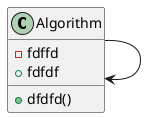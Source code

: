 @startuml
'https://plantuml.com/sequence-diagram


Algorithm --> Algorithm

class Algorithm{
-fdffd
+fdfdf
+dfdfd()
}


@enduml